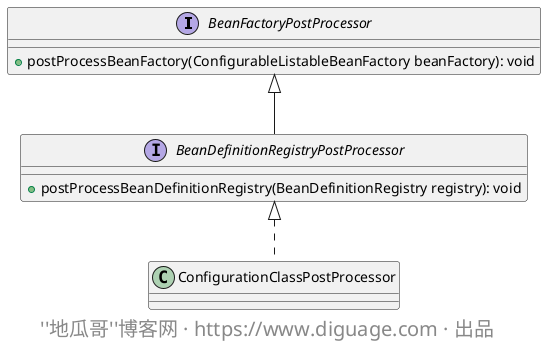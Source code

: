 @startuml

interface BeanFactoryPostProcessor {
  + postProcessBeanFactory(ConfigurableListableBeanFactory beanFactory): void
}

interface BeanDefinitionRegistryPostProcessor extends BeanFactoryPostProcessor {
  + postProcessBeanDefinitionRegistry(BeanDefinitionRegistry registry): void
}

class ConfigurationClassPostProcessor implements BeanDefinitionRegistryPostProcessor

skinparam footerFontSize 20
footer ''地瓜哥''博客网 · https://www.diguage.com · 出品

@enduml